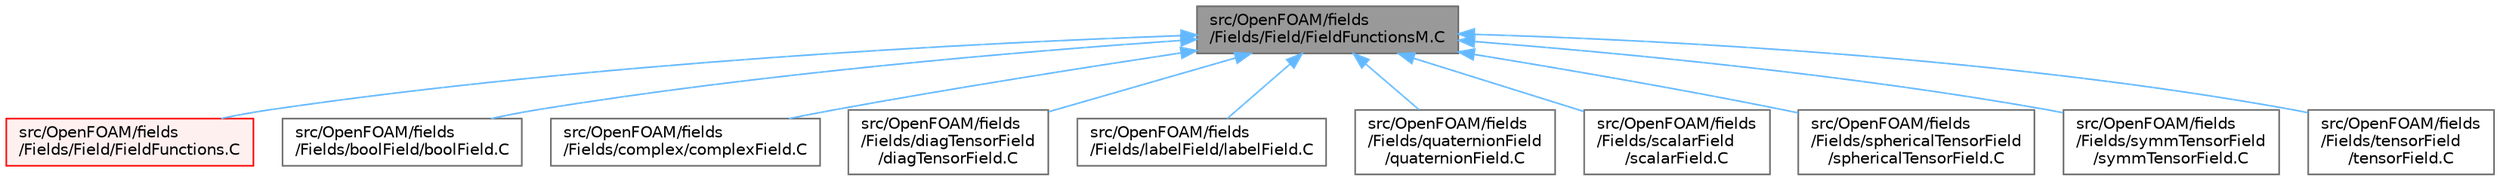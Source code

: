 digraph "src/OpenFOAM/fields/Fields/Field/FieldFunctionsM.C"
{
 // LATEX_PDF_SIZE
  bgcolor="transparent";
  edge [fontname=Helvetica,fontsize=10,labelfontname=Helvetica,labelfontsize=10];
  node [fontname=Helvetica,fontsize=10,shape=box,height=0.2,width=0.4];
  Node1 [id="Node000001",label="src/OpenFOAM/fields\l/Fields/Field/FieldFunctionsM.C",height=0.2,width=0.4,color="gray40", fillcolor="grey60", style="filled", fontcolor="black",tooltip=" "];
  Node1 -> Node2 [id="edge1_Node000001_Node000002",dir="back",color="steelblue1",style="solid",tooltip=" "];
  Node2 [id="Node000002",label="src/OpenFOAM/fields\l/Fields/Field/FieldFunctions.C",height=0.2,width=0.4,color="red", fillcolor="#FFF0F0", style="filled",URL="$FieldFunctions_8C.html",tooltip=" "];
  Node1 -> Node4 [id="edge2_Node000001_Node000004",dir="back",color="steelblue1",style="solid",tooltip=" "];
  Node4 [id="Node000004",label="src/OpenFOAM/fields\l/Fields/boolField/boolField.C",height=0.2,width=0.4,color="grey40", fillcolor="white", style="filled",URL="$boolField_8C.html",tooltip="Specialisation of Field<T> for bool."];
  Node1 -> Node5 [id="edge3_Node000001_Node000005",dir="back",color="steelblue1",style="solid",tooltip=" "];
  Node5 [id="Node000005",label="src/OpenFOAM/fields\l/Fields/complex/complexField.C",height=0.2,width=0.4,color="grey40", fillcolor="white", style="filled",URL="$complexField_8C.html",tooltip=" "];
  Node1 -> Node6 [id="edge4_Node000001_Node000006",dir="back",color="steelblue1",style="solid",tooltip=" "];
  Node6 [id="Node000006",label="src/OpenFOAM/fields\l/Fields/diagTensorField\l/diagTensorField.C",height=0.2,width=0.4,color="grey40", fillcolor="white", style="filled",URL="$diagTensorField_8C.html",tooltip="Specialisation of Field<T> for diagTensor."];
  Node1 -> Node7 [id="edge5_Node000001_Node000007",dir="back",color="steelblue1",style="solid",tooltip=" "];
  Node7 [id="Node000007",label="src/OpenFOAM/fields\l/Fields/labelField/labelField.C",height=0.2,width=0.4,color="grey40", fillcolor="white", style="filled",URL="$labelField_8C.html",tooltip=" "];
  Node1 -> Node8 [id="edge6_Node000001_Node000008",dir="back",color="steelblue1",style="solid",tooltip=" "];
  Node8 [id="Node000008",label="src/OpenFOAM/fields\l/Fields/quaternionField\l/quaternionField.C",height=0.2,width=0.4,color="grey40", fillcolor="white", style="filled",URL="$quaternionField_8C.html",tooltip=" "];
  Node1 -> Node9 [id="edge7_Node000001_Node000009",dir="back",color="steelblue1",style="solid",tooltip=" "];
  Node9 [id="Node000009",label="src/OpenFOAM/fields\l/Fields/scalarField\l/scalarField.C",height=0.2,width=0.4,color="grey40", fillcolor="white", style="filled",URL="$scalarField_8C.html",tooltip="Specialisation of Field<T> for scalar."];
  Node1 -> Node10 [id="edge8_Node000001_Node000010",dir="back",color="steelblue1",style="solid",tooltip=" "];
  Node10 [id="Node000010",label="src/OpenFOAM/fields\l/Fields/sphericalTensorField\l/sphericalTensorField.C",height=0.2,width=0.4,color="grey40", fillcolor="white", style="filled",URL="$sphericalTensorField_8C.html",tooltip=" "];
  Node1 -> Node11 [id="edge9_Node000001_Node000011",dir="back",color="steelblue1",style="solid",tooltip=" "];
  Node11 [id="Node000011",label="src/OpenFOAM/fields\l/Fields/symmTensorField\l/symmTensorField.C",height=0.2,width=0.4,color="grey40", fillcolor="white", style="filled",URL="$symmTensorField_8C.html",tooltip=" "];
  Node1 -> Node12 [id="edge10_Node000001_Node000012",dir="back",color="steelblue1",style="solid",tooltip=" "];
  Node12 [id="Node000012",label="src/OpenFOAM/fields\l/Fields/tensorField\l/tensorField.C",height=0.2,width=0.4,color="grey40", fillcolor="white", style="filled",URL="$tensorField_8C.html",tooltip=" "];
}
